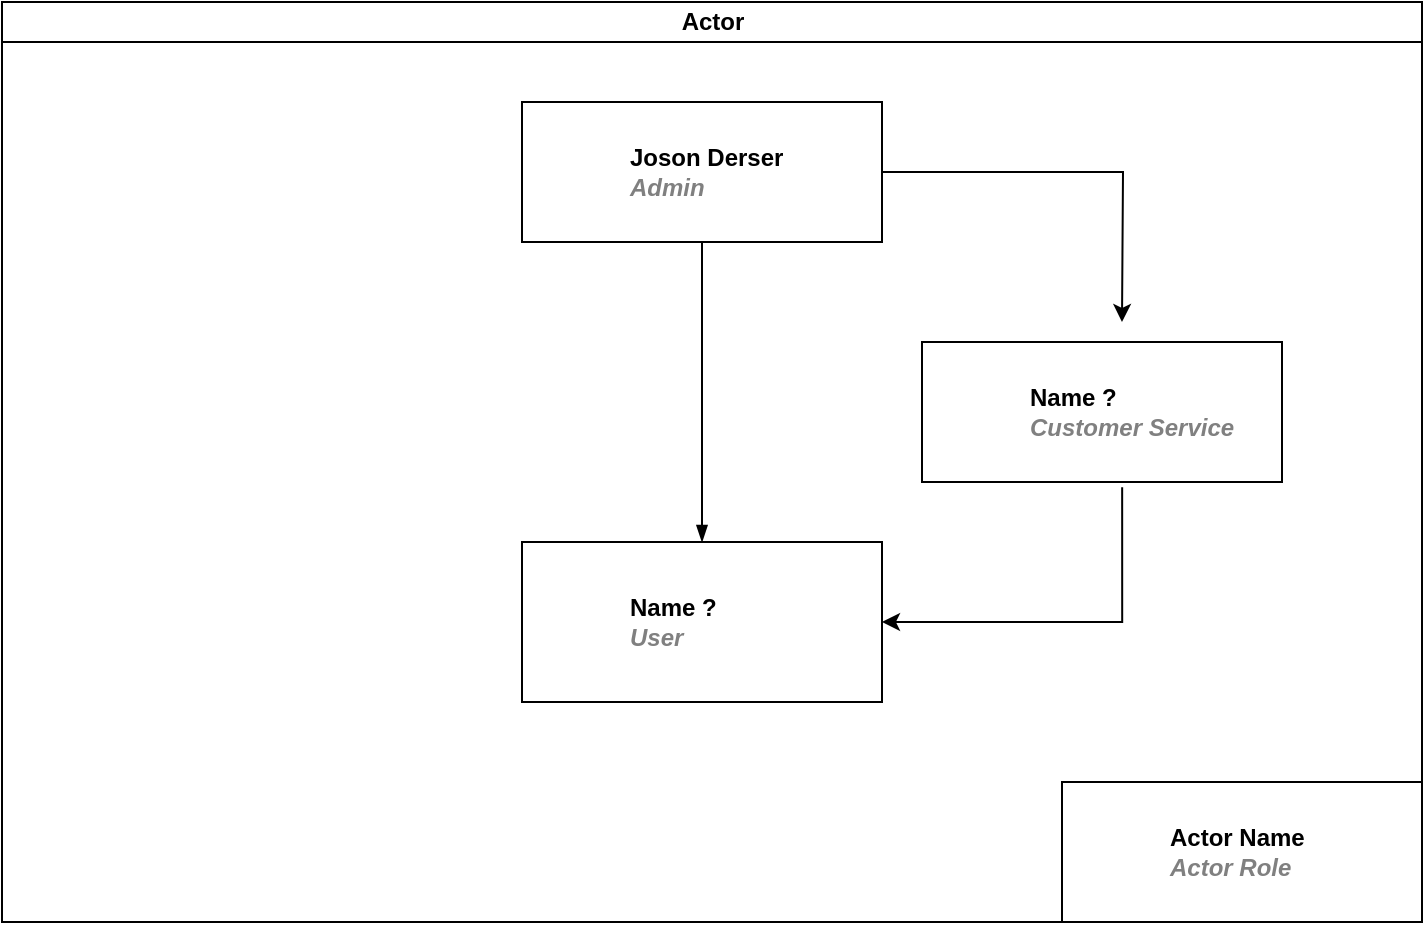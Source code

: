 <mxfile version="20.3.0" type="device"><diagram id="prtHgNgQTEPvFCAcTncT" name="Page-1"><mxGraphModel dx="782" dy="531" grid="1" gridSize="10" guides="1" tooltips="1" connect="1" arrows="1" fold="1" page="1" pageScale="1" pageWidth="827" pageHeight="1169" math="0" shadow="0"><root><mxCell id="0"/><mxCell id="1" parent="0"/><mxCell id="dNxyNK7c78bLwvsdeMH5-11" value="Actor" style="swimlane;html=1;startSize=20;horizontal=1;containerType=tree;glass=0;" parent="1" vertex="1"><mxGeometry x="80" width="710" height="460" as="geometry"/></mxCell><mxCell id="MZ6Rf_Vg4AStPIWb9SH2-2" style="edgeStyle=orthogonalEdgeStyle;rounded=0;orthogonalLoop=1;jettySize=auto;html=1;" edge="1" parent="dNxyNK7c78bLwvsdeMH5-11" source="dNxyNK7c78bLwvsdeMH5-12"><mxGeometry relative="1" as="geometry"><mxPoint x="560" y="160" as="targetPoint"/></mxGeometry></mxCell><UserObject label="Joson Derser&lt;br&gt;&lt;i style=&quot;color: gray&quot;&gt;Admin&lt;/i&gt;" name="Tessa Miller" position="CFO" location="Office 1" email="me@example.com" placeholders="1" link="https://www.draw.io" id="dNxyNK7c78bLwvsdeMH5-12"><mxCell style="label;image=https://cdn3.iconfinder.com/data/icons/user-avatars-1/512/users-3-128.png;whiteSpace=wrap;html=1;rounded=0;glass=0;treeMoving=1;treeFolding=1;" parent="dNxyNK7c78bLwvsdeMH5-11" vertex="1"><mxGeometry x="260" y="50" width="180" height="70" as="geometry"/></mxCell></UserObject><mxCell id="dNxyNK7c78bLwvsdeMH5-17" value="" style="endArrow=blockThin;endFill=1;fontSize=11;edgeStyle=elbowEdgeStyle;elbow=vertical;rounded=0;" parent="dNxyNK7c78bLwvsdeMH5-11" source="dNxyNK7c78bLwvsdeMH5-12" target="dNxyNK7c78bLwvsdeMH5-18" edge="1"><mxGeometry relative="1" as="geometry"/></mxCell><UserObject label="Name ?&lt;br&gt;&lt;font color=&quot;#808080&quot;&gt;&lt;i&gt;User&lt;/i&gt;&lt;/font&gt;" name="Alison Donovan" position="System Admin" location="Office 3" email="me@example.com" placeholders="1" link="https://www.draw.io" id="dNxyNK7c78bLwvsdeMH5-18"><mxCell style="label;image=https://cdn3.iconfinder.com/data/icons/user-avatars-1/512/users-2-128.png;whiteSpace=wrap;html=1;rounded=0;glass=0;" parent="dNxyNK7c78bLwvsdeMH5-11" vertex="1"><mxGeometry x="260" y="270" width="180" height="80" as="geometry"/></mxCell></UserObject><UserObject label="Actor Name&lt;br&gt;&lt;font color=&quot;#808080&quot;&gt;&lt;i&gt;Actor Role&lt;/i&gt;&lt;/font&gt;" name="Tessa Miller" position="CFO" location="Office 1" email="me@example.com" placeholders="1" link="https://www.draw.io" id="Yyrhc3nMDnhsn9Ju3-VQ-1"><mxCell style="label;image=https://cdn3.iconfinder.com/data/icons/user-avatars-1/512/users-3-128.png;whiteSpace=wrap;html=1;rounded=0;glass=0;treeMoving=1;treeFolding=1;" parent="dNxyNK7c78bLwvsdeMH5-11" vertex="1"><mxGeometry x="530" y="390" width="180" height="70" as="geometry"/></mxCell></UserObject><mxCell id="MZ6Rf_Vg4AStPIWb9SH2-3" style="edgeStyle=orthogonalEdgeStyle;rounded=0;orthogonalLoop=1;jettySize=auto;html=1;entryX=1;entryY=0.5;entryDx=0;entryDy=0;exitX=0.556;exitY=1.038;exitDx=0;exitDy=0;exitPerimeter=0;" edge="1" parent="dNxyNK7c78bLwvsdeMH5-11" source="MZ6Rf_Vg4AStPIWb9SH2-1" target="dNxyNK7c78bLwvsdeMH5-18"><mxGeometry relative="1" as="geometry"><Array as="points"><mxPoint x="560" y="310"/></Array></mxGeometry></mxCell><UserObject label="Name ?&lt;br&gt;&lt;font color=&quot;#808080&quot;&gt;&lt;i&gt;Customer Service&lt;/i&gt;&lt;/font&gt;" name="Tessa Miller" position="CFO" location="Office 1" email="me@example.com" placeholders="1" link="https://www.draw.io" id="MZ6Rf_Vg4AStPIWb9SH2-1"><mxCell style="label;image=https://cdn3.iconfinder.com/data/icons/user-avatars-1/512/users-3-128.png;whiteSpace=wrap;html=1;rounded=0;glass=0;treeMoving=1;treeFolding=1;" vertex="1" parent="dNxyNK7c78bLwvsdeMH5-11"><mxGeometry x="460" y="170" width="180" height="70" as="geometry"/></mxCell></UserObject></root></mxGraphModel></diagram></mxfile>